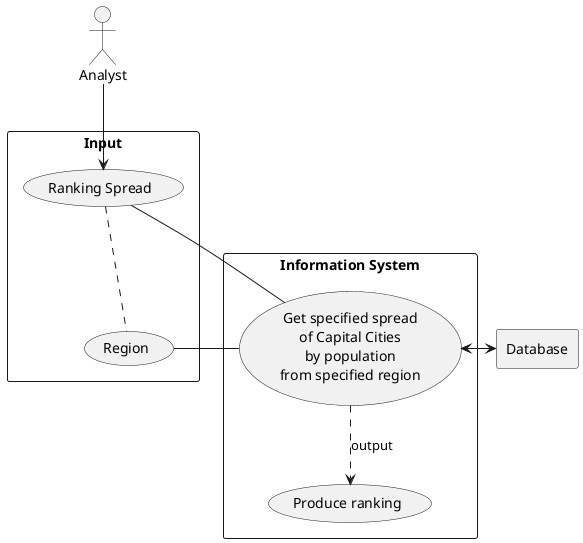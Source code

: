 @startuml

actor A1 as "Analyst"

rectangle Database

rectangle "Input" {

usecase spread as "Ranking Spread"

usecase region as "Region"

spread .. region

A1 --> spread
}

rectangle "Information System" {

    usecase UC6 as "Get specified spread
    of Capital Cities
    by population
    from specified region"

    usecase UC6a as "Produce ranking"

    spread - UC6
    region - UC6
    UC6 ..> UC6a : output
    UC6 <-> Database
}

@enduml
